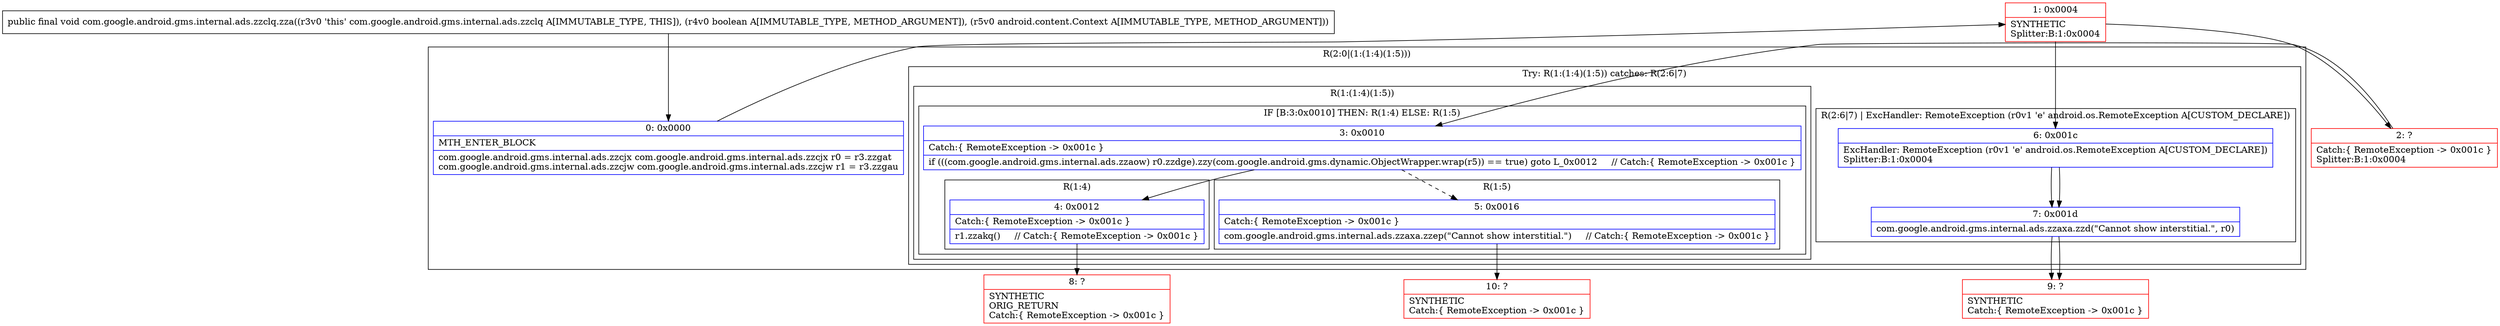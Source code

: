 digraph "CFG forcom.google.android.gms.internal.ads.zzclq.zza(ZLandroid\/content\/Context;)V" {
subgraph cluster_Region_1435921311 {
label = "R(2:0|(1:(1:4)(1:5)))";
node [shape=record,color=blue];
Node_0 [shape=record,label="{0\:\ 0x0000|MTH_ENTER_BLOCK\l|com.google.android.gms.internal.ads.zzcjx com.google.android.gms.internal.ads.zzcjx r0 = r3.zzgat\lcom.google.android.gms.internal.ads.zzcjw com.google.android.gms.internal.ads.zzcjw r1 = r3.zzgau\l}"];
subgraph cluster_TryCatchRegion_907315693 {
label = "Try: R(1:(1:4)(1:5)) catches: R(2:6|7)";
node [shape=record,color=blue];
subgraph cluster_Region_1718322311 {
label = "R(1:(1:4)(1:5))";
node [shape=record,color=blue];
subgraph cluster_IfRegion_244044956 {
label = "IF [B:3:0x0010] THEN: R(1:4) ELSE: R(1:5)";
node [shape=record,color=blue];
Node_3 [shape=record,label="{3\:\ 0x0010|Catch:\{ RemoteException \-\> 0x001c \}\l|if (((com.google.android.gms.internal.ads.zzaow) r0.zzdge).zzy(com.google.android.gms.dynamic.ObjectWrapper.wrap(r5)) == true) goto L_0x0012     \/\/ Catch:\{ RemoteException \-\> 0x001c \}\l}"];
subgraph cluster_Region_729777842 {
label = "R(1:4)";
node [shape=record,color=blue];
Node_4 [shape=record,label="{4\:\ 0x0012|Catch:\{ RemoteException \-\> 0x001c \}\l|r1.zzakq()     \/\/ Catch:\{ RemoteException \-\> 0x001c \}\l}"];
}
subgraph cluster_Region_829867246 {
label = "R(1:5)";
node [shape=record,color=blue];
Node_5 [shape=record,label="{5\:\ 0x0016|Catch:\{ RemoteException \-\> 0x001c \}\l|com.google.android.gms.internal.ads.zzaxa.zzep(\"Cannot show interstitial.\")     \/\/ Catch:\{ RemoteException \-\> 0x001c \}\l}"];
}
}
}
subgraph cluster_Region_663701324 {
label = "R(2:6|7) | ExcHandler: RemoteException (r0v1 'e' android.os.RemoteException A[CUSTOM_DECLARE])\l";
node [shape=record,color=blue];
Node_6 [shape=record,label="{6\:\ 0x001c|ExcHandler: RemoteException (r0v1 'e' android.os.RemoteException A[CUSTOM_DECLARE])\lSplitter:B:1:0x0004\l}"];
Node_7 [shape=record,label="{7\:\ 0x001d|com.google.android.gms.internal.ads.zzaxa.zzd(\"Cannot show interstitial.\", r0)\l}"];
}
}
}
subgraph cluster_Region_663701324 {
label = "R(2:6|7) | ExcHandler: RemoteException (r0v1 'e' android.os.RemoteException A[CUSTOM_DECLARE])\l";
node [shape=record,color=blue];
Node_6 [shape=record,label="{6\:\ 0x001c|ExcHandler: RemoteException (r0v1 'e' android.os.RemoteException A[CUSTOM_DECLARE])\lSplitter:B:1:0x0004\l}"];
Node_7 [shape=record,label="{7\:\ 0x001d|com.google.android.gms.internal.ads.zzaxa.zzd(\"Cannot show interstitial.\", r0)\l}"];
}
Node_1 [shape=record,color=red,label="{1\:\ 0x0004|SYNTHETIC\lSplitter:B:1:0x0004\l}"];
Node_2 [shape=record,color=red,label="{2\:\ ?|Catch:\{ RemoteException \-\> 0x001c \}\lSplitter:B:1:0x0004\l}"];
Node_8 [shape=record,color=red,label="{8\:\ ?|SYNTHETIC\lORIG_RETURN\lCatch:\{ RemoteException \-\> 0x001c \}\l}"];
Node_9 [shape=record,color=red,label="{9\:\ ?|SYNTHETIC\lCatch:\{ RemoteException \-\> 0x001c \}\l}"];
Node_10 [shape=record,color=red,label="{10\:\ ?|SYNTHETIC\lCatch:\{ RemoteException \-\> 0x001c \}\l}"];
MethodNode[shape=record,label="{public final void com.google.android.gms.internal.ads.zzclq.zza((r3v0 'this' com.google.android.gms.internal.ads.zzclq A[IMMUTABLE_TYPE, THIS]), (r4v0 boolean A[IMMUTABLE_TYPE, METHOD_ARGUMENT]), (r5v0 android.content.Context A[IMMUTABLE_TYPE, METHOD_ARGUMENT])) }"];
MethodNode -> Node_0;
Node_0 -> Node_1;
Node_3 -> Node_4;
Node_3 -> Node_5[style=dashed];
Node_4 -> Node_8;
Node_5 -> Node_10;
Node_6 -> Node_7;
Node_7 -> Node_9;
Node_6 -> Node_7;
Node_7 -> Node_9;
Node_1 -> Node_2;
Node_1 -> Node_6;
Node_2 -> Node_3;
}

